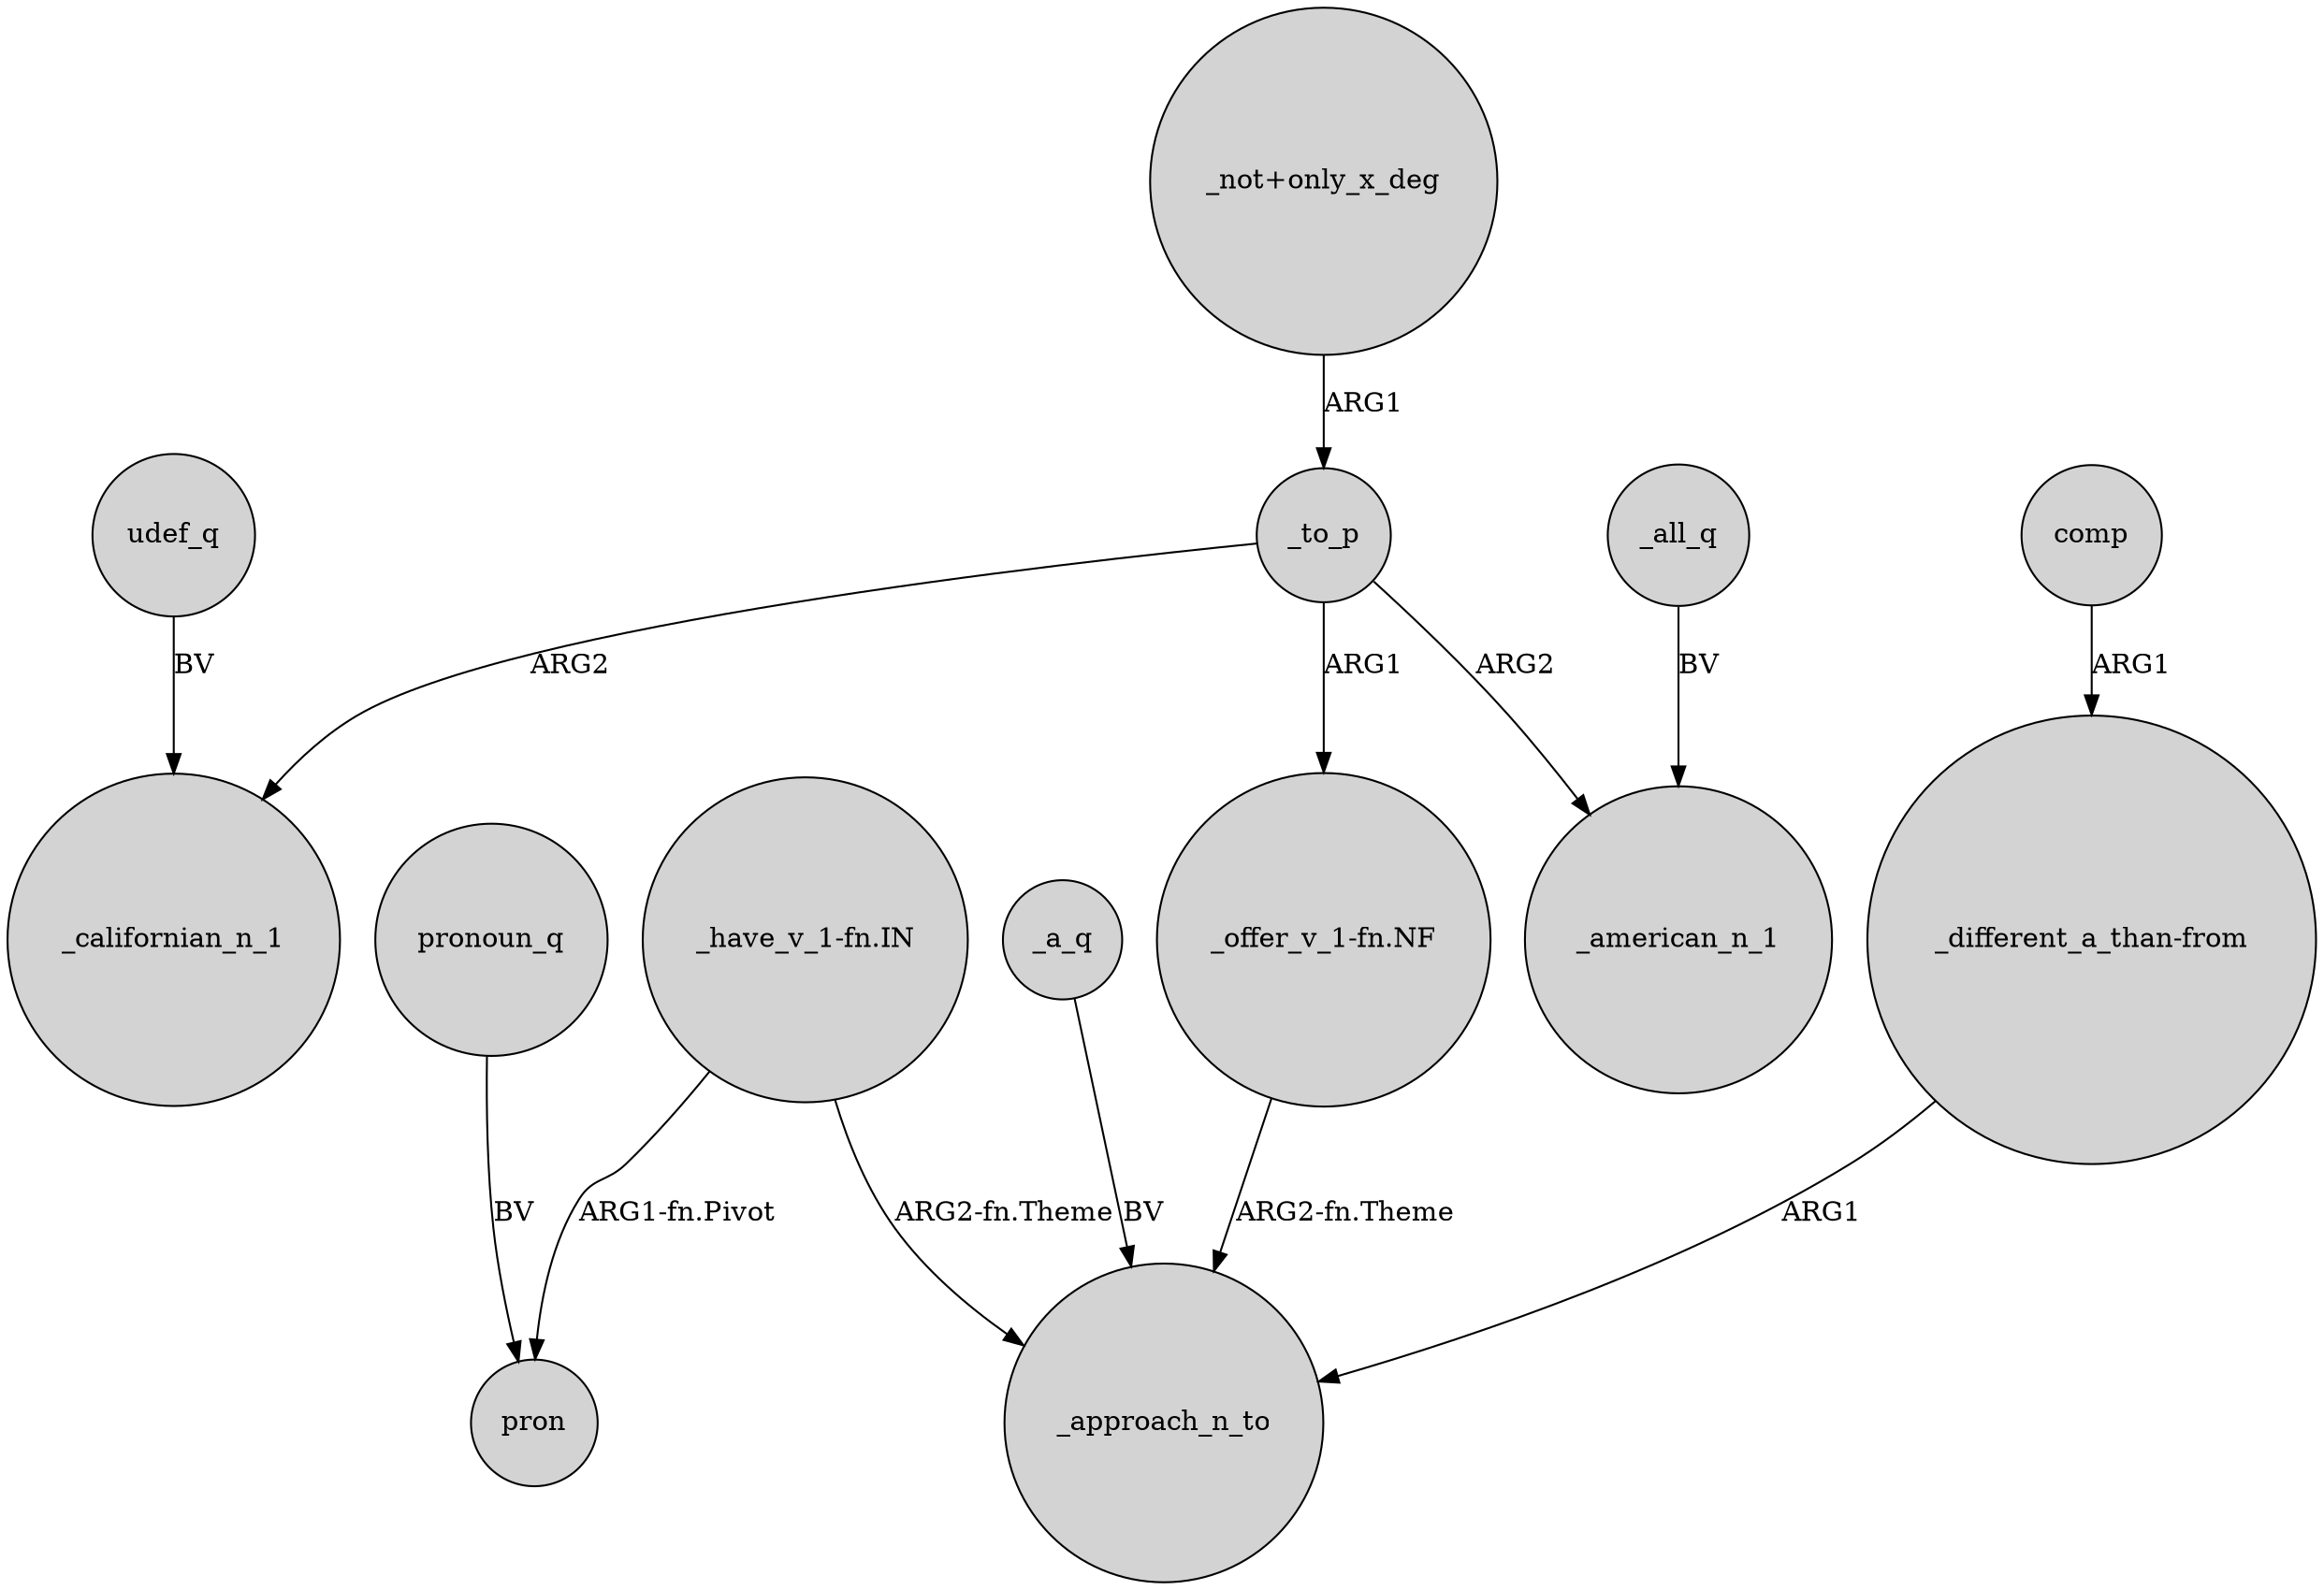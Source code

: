 digraph {
	node [shape=circle style=filled]
	_to_p -> _californian_n_1 [label=ARG2]
	udef_q -> _californian_n_1 [label=BV]
	_to_p -> _american_n_1 [label=ARG2]
	_all_q -> _american_n_1 [label=BV]
	"_offer_v_1-fn.NF" -> _approach_n_to [label="ARG2-fn.Theme"]
	"_not+only_x_deg" -> _to_p [label=ARG1]
	"_have_v_1-fn.IN" -> pron [label="ARG1-fn.Pivot"]
	"_have_v_1-fn.IN" -> _approach_n_to [label="ARG2-fn.Theme"]
	comp -> "_different_a_than-from" [label=ARG1]
	"_different_a_than-from" -> _approach_n_to [label=ARG1]
	_to_p -> "_offer_v_1-fn.NF" [label=ARG1]
	_a_q -> _approach_n_to [label=BV]
	pronoun_q -> pron [label=BV]
}
